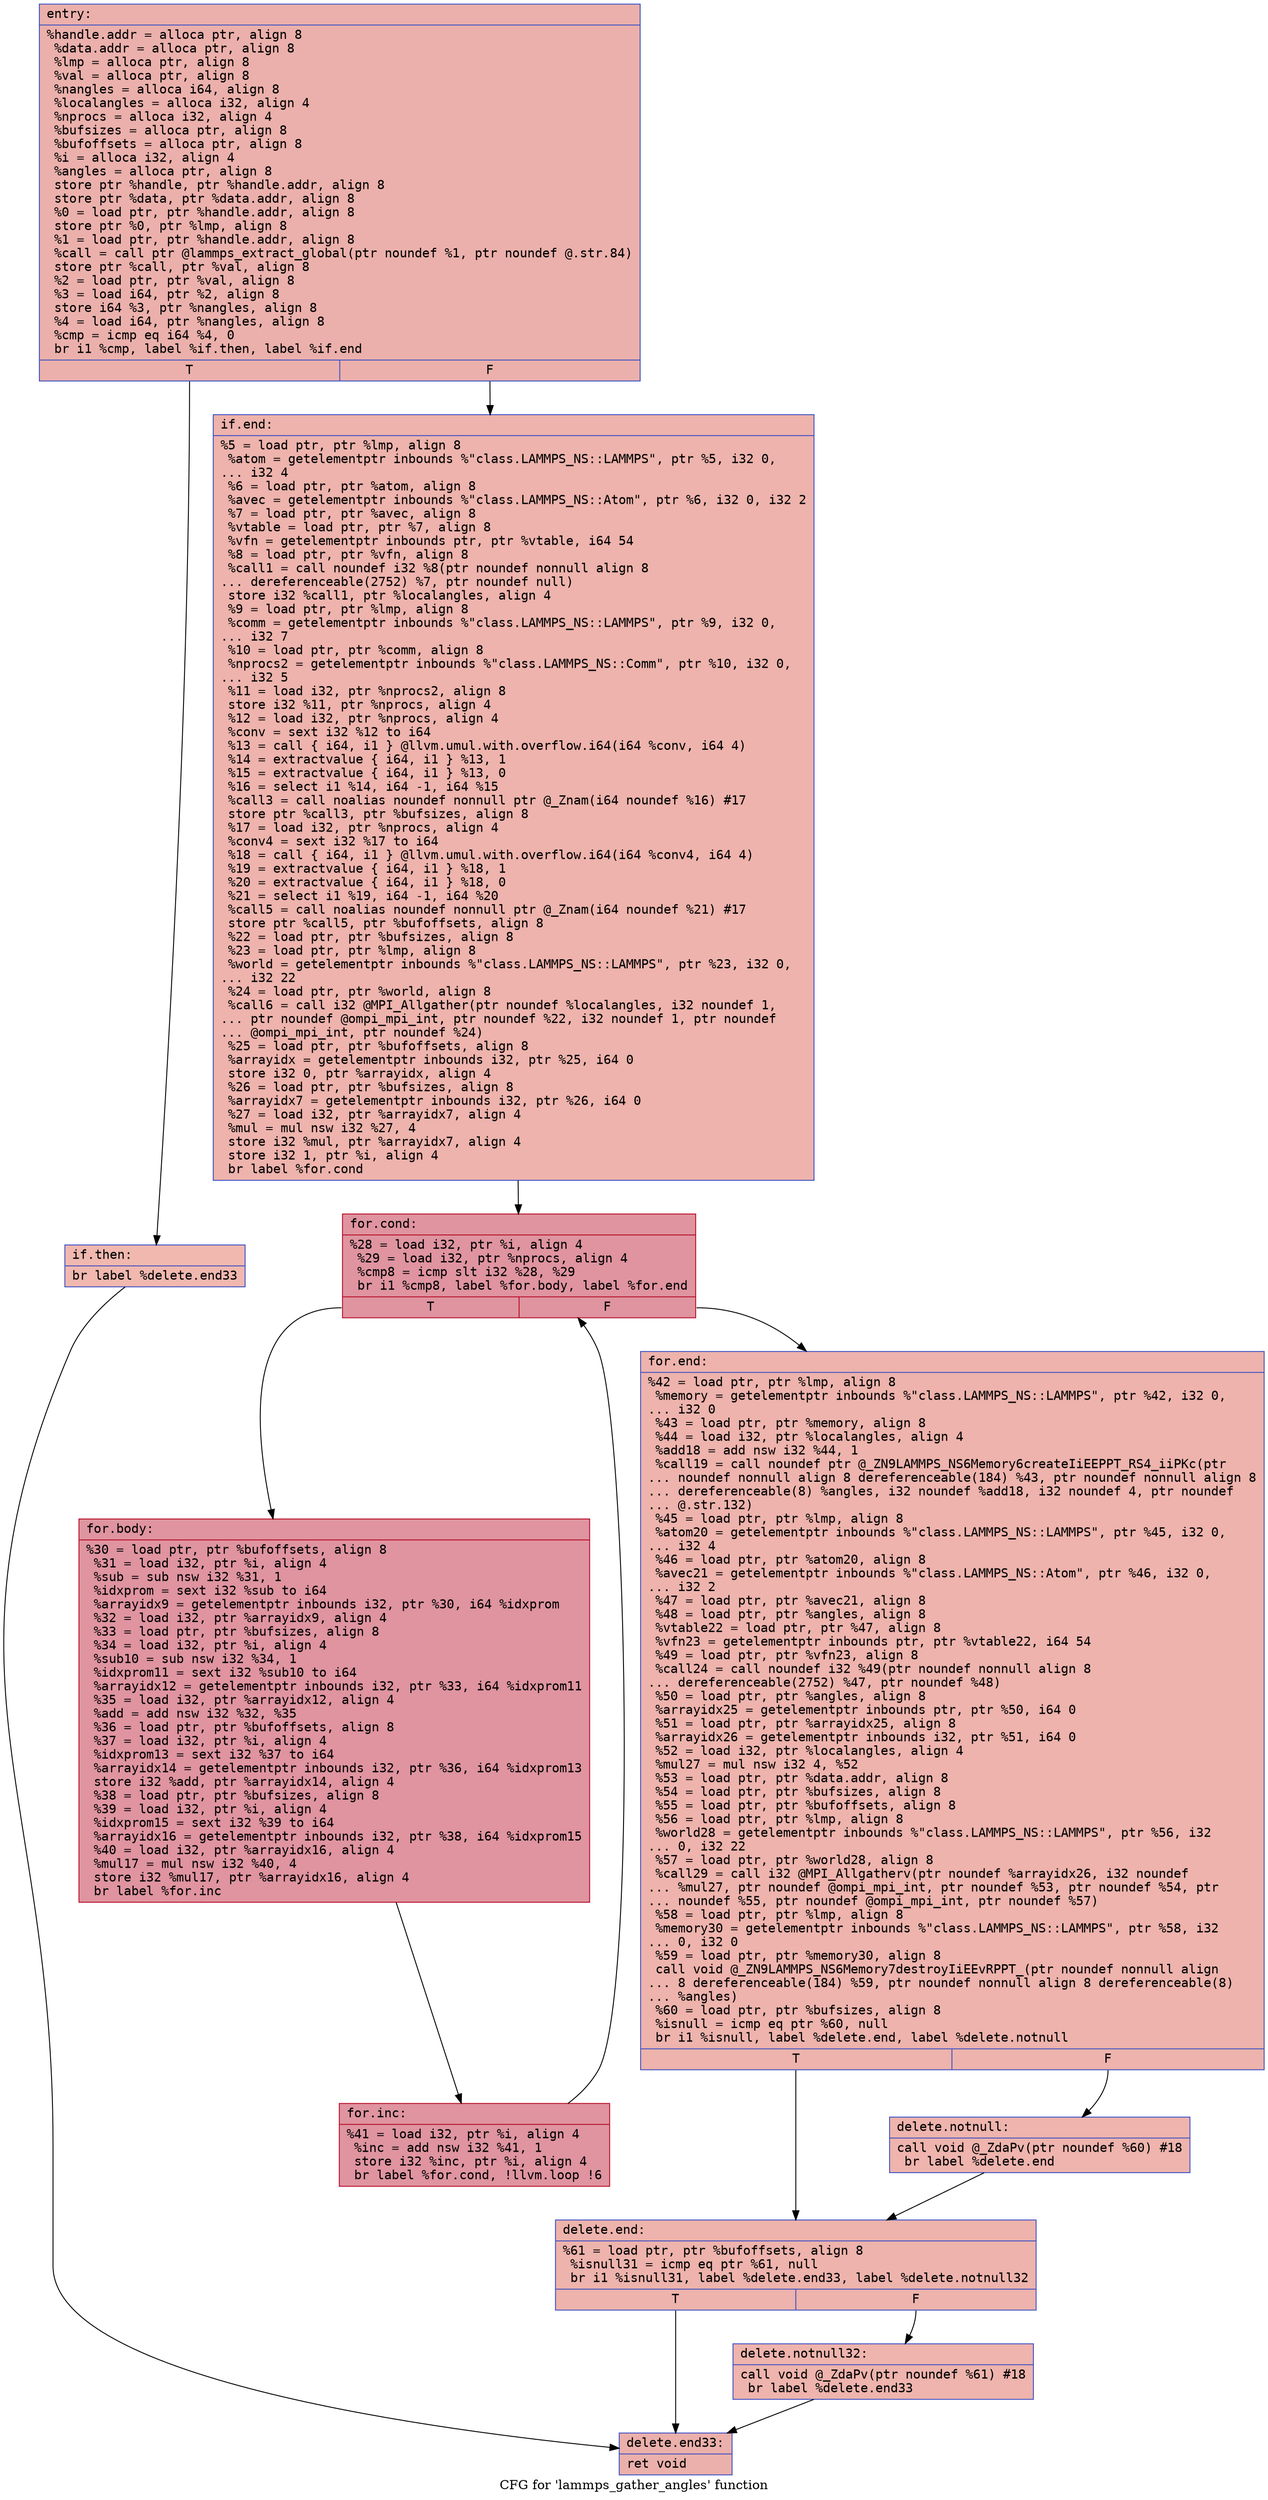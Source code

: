 digraph "CFG for 'lammps_gather_angles' function" {
	label="CFG for 'lammps_gather_angles' function";

	Node0x55bdf7f0feb0 [shape=record,color="#3d50c3ff", style=filled, fillcolor="#d24b4070" fontname="Courier",label="{entry:\l|  %handle.addr = alloca ptr, align 8\l  %data.addr = alloca ptr, align 8\l  %lmp = alloca ptr, align 8\l  %val = alloca ptr, align 8\l  %nangles = alloca i64, align 8\l  %localangles = alloca i32, align 4\l  %nprocs = alloca i32, align 4\l  %bufsizes = alloca ptr, align 8\l  %bufoffsets = alloca ptr, align 8\l  %i = alloca i32, align 4\l  %angles = alloca ptr, align 8\l  store ptr %handle, ptr %handle.addr, align 8\l  store ptr %data, ptr %data.addr, align 8\l  %0 = load ptr, ptr %handle.addr, align 8\l  store ptr %0, ptr %lmp, align 8\l  %1 = load ptr, ptr %handle.addr, align 8\l  %call = call ptr @lammps_extract_global(ptr noundef %1, ptr noundef @.str.84)\l  store ptr %call, ptr %val, align 8\l  %2 = load ptr, ptr %val, align 8\l  %3 = load i64, ptr %2, align 8\l  store i64 %3, ptr %nangles, align 8\l  %4 = load i64, ptr %nangles, align 8\l  %cmp = icmp eq i64 %4, 0\l  br i1 %cmp, label %if.then, label %if.end\l|{<s0>T|<s1>F}}"];
	Node0x55bdf7f0feb0:s0 -> Node0x55bdf7f10f60[tooltip="entry -> if.then\nProbability 37.50%" ];
	Node0x55bdf7f0feb0:s1 -> Node0x55bdf7f10fd0[tooltip="entry -> if.end\nProbability 62.50%" ];
	Node0x55bdf7f10f60 [shape=record,color="#3d50c3ff", style=filled, fillcolor="#dc5d4a70" fontname="Courier",label="{if.then:\l|  br label %delete.end33\l}"];
	Node0x55bdf7f10f60 -> Node0x55bdf7f110f0[tooltip="if.then -> delete.end33\nProbability 100.00%" ];
	Node0x55bdf7f10fd0 [shape=record,color="#3d50c3ff", style=filled, fillcolor="#d6524470" fontname="Courier",label="{if.end:\l|  %5 = load ptr, ptr %lmp, align 8\l  %atom = getelementptr inbounds %\"class.LAMMPS_NS::LAMMPS\", ptr %5, i32 0,\l... i32 4\l  %6 = load ptr, ptr %atom, align 8\l  %avec = getelementptr inbounds %\"class.LAMMPS_NS::Atom\", ptr %6, i32 0, i32 2\l  %7 = load ptr, ptr %avec, align 8\l  %vtable = load ptr, ptr %7, align 8\l  %vfn = getelementptr inbounds ptr, ptr %vtable, i64 54\l  %8 = load ptr, ptr %vfn, align 8\l  %call1 = call noundef i32 %8(ptr noundef nonnull align 8\l... dereferenceable(2752) %7, ptr noundef null)\l  store i32 %call1, ptr %localangles, align 4\l  %9 = load ptr, ptr %lmp, align 8\l  %comm = getelementptr inbounds %\"class.LAMMPS_NS::LAMMPS\", ptr %9, i32 0,\l... i32 7\l  %10 = load ptr, ptr %comm, align 8\l  %nprocs2 = getelementptr inbounds %\"class.LAMMPS_NS::Comm\", ptr %10, i32 0,\l... i32 5\l  %11 = load i32, ptr %nprocs2, align 8\l  store i32 %11, ptr %nprocs, align 4\l  %12 = load i32, ptr %nprocs, align 4\l  %conv = sext i32 %12 to i64\l  %13 = call \{ i64, i1 \} @llvm.umul.with.overflow.i64(i64 %conv, i64 4)\l  %14 = extractvalue \{ i64, i1 \} %13, 1\l  %15 = extractvalue \{ i64, i1 \} %13, 0\l  %16 = select i1 %14, i64 -1, i64 %15\l  %call3 = call noalias noundef nonnull ptr @_Znam(i64 noundef %16) #17\l  store ptr %call3, ptr %bufsizes, align 8\l  %17 = load i32, ptr %nprocs, align 4\l  %conv4 = sext i32 %17 to i64\l  %18 = call \{ i64, i1 \} @llvm.umul.with.overflow.i64(i64 %conv4, i64 4)\l  %19 = extractvalue \{ i64, i1 \} %18, 1\l  %20 = extractvalue \{ i64, i1 \} %18, 0\l  %21 = select i1 %19, i64 -1, i64 %20\l  %call5 = call noalias noundef nonnull ptr @_Znam(i64 noundef %21) #17\l  store ptr %call5, ptr %bufoffsets, align 8\l  %22 = load ptr, ptr %bufsizes, align 8\l  %23 = load ptr, ptr %lmp, align 8\l  %world = getelementptr inbounds %\"class.LAMMPS_NS::LAMMPS\", ptr %23, i32 0,\l... i32 22\l  %24 = load ptr, ptr %world, align 8\l  %call6 = call i32 @MPI_Allgather(ptr noundef %localangles, i32 noundef 1,\l... ptr noundef @ompi_mpi_int, ptr noundef %22, i32 noundef 1, ptr noundef\l... @ompi_mpi_int, ptr noundef %24)\l  %25 = load ptr, ptr %bufoffsets, align 8\l  %arrayidx = getelementptr inbounds i32, ptr %25, i64 0\l  store i32 0, ptr %arrayidx, align 4\l  %26 = load ptr, ptr %bufsizes, align 8\l  %arrayidx7 = getelementptr inbounds i32, ptr %26, i64 0\l  %27 = load i32, ptr %arrayidx7, align 4\l  %mul = mul nsw i32 %27, 4\l  store i32 %mul, ptr %arrayidx7, align 4\l  store i32 1, ptr %i, align 4\l  br label %for.cond\l}"];
	Node0x55bdf7f10fd0 -> Node0x55bdf7f13360[tooltip="if.end -> for.cond\nProbability 100.00%" ];
	Node0x55bdf7f13360 [shape=record,color="#b70d28ff", style=filled, fillcolor="#b70d2870" fontname="Courier",label="{for.cond:\l|  %28 = load i32, ptr %i, align 4\l  %29 = load i32, ptr %nprocs, align 4\l  %cmp8 = icmp slt i32 %28, %29\l  br i1 %cmp8, label %for.body, label %for.end\l|{<s0>T|<s1>F}}"];
	Node0x55bdf7f13360:s0 -> Node0x55bdf7f13600[tooltip="for.cond -> for.body\nProbability 96.88%" ];
	Node0x55bdf7f13360:s1 -> Node0x55bdf7f13680[tooltip="for.cond -> for.end\nProbability 3.12%" ];
	Node0x55bdf7f13600 [shape=record,color="#b70d28ff", style=filled, fillcolor="#b70d2870" fontname="Courier",label="{for.body:\l|  %30 = load ptr, ptr %bufoffsets, align 8\l  %31 = load i32, ptr %i, align 4\l  %sub = sub nsw i32 %31, 1\l  %idxprom = sext i32 %sub to i64\l  %arrayidx9 = getelementptr inbounds i32, ptr %30, i64 %idxprom\l  %32 = load i32, ptr %arrayidx9, align 4\l  %33 = load ptr, ptr %bufsizes, align 8\l  %34 = load i32, ptr %i, align 4\l  %sub10 = sub nsw i32 %34, 1\l  %idxprom11 = sext i32 %sub10 to i64\l  %arrayidx12 = getelementptr inbounds i32, ptr %33, i64 %idxprom11\l  %35 = load i32, ptr %arrayidx12, align 4\l  %add = add nsw i32 %32, %35\l  %36 = load ptr, ptr %bufoffsets, align 8\l  %37 = load i32, ptr %i, align 4\l  %idxprom13 = sext i32 %37 to i64\l  %arrayidx14 = getelementptr inbounds i32, ptr %36, i64 %idxprom13\l  store i32 %add, ptr %arrayidx14, align 4\l  %38 = load ptr, ptr %bufsizes, align 8\l  %39 = load i32, ptr %i, align 4\l  %idxprom15 = sext i32 %39 to i64\l  %arrayidx16 = getelementptr inbounds i32, ptr %38, i64 %idxprom15\l  %40 = load i32, ptr %arrayidx16, align 4\l  %mul17 = mul nsw i32 %40, 4\l  store i32 %mul17, ptr %arrayidx16, align 4\l  br label %for.inc\l}"];
	Node0x55bdf7f13600 -> Node0x55bdf7f11ca0[tooltip="for.body -> for.inc\nProbability 100.00%" ];
	Node0x55bdf7f11ca0 [shape=record,color="#b70d28ff", style=filled, fillcolor="#b70d2870" fontname="Courier",label="{for.inc:\l|  %41 = load i32, ptr %i, align 4\l  %inc = add nsw i32 %41, 1\l  store i32 %inc, ptr %i, align 4\l  br label %for.cond, !llvm.loop !6\l}"];
	Node0x55bdf7f11ca0 -> Node0x55bdf7f13360[tooltip="for.inc -> for.cond\nProbability 100.00%" ];
	Node0x55bdf7f13680 [shape=record,color="#3d50c3ff", style=filled, fillcolor="#d6524470" fontname="Courier",label="{for.end:\l|  %42 = load ptr, ptr %lmp, align 8\l  %memory = getelementptr inbounds %\"class.LAMMPS_NS::LAMMPS\", ptr %42, i32 0,\l... i32 0\l  %43 = load ptr, ptr %memory, align 8\l  %44 = load i32, ptr %localangles, align 4\l  %add18 = add nsw i32 %44, 1\l  %call19 = call noundef ptr @_ZN9LAMMPS_NS6Memory6createIiEEPPT_RS4_iiPKc(ptr\l... noundef nonnull align 8 dereferenceable(184) %43, ptr noundef nonnull align 8\l... dereferenceable(8) %angles, i32 noundef %add18, i32 noundef 4, ptr noundef\l... @.str.132)\l  %45 = load ptr, ptr %lmp, align 8\l  %atom20 = getelementptr inbounds %\"class.LAMMPS_NS::LAMMPS\", ptr %45, i32 0,\l... i32 4\l  %46 = load ptr, ptr %atom20, align 8\l  %avec21 = getelementptr inbounds %\"class.LAMMPS_NS::Atom\", ptr %46, i32 0,\l... i32 2\l  %47 = load ptr, ptr %avec21, align 8\l  %48 = load ptr, ptr %angles, align 8\l  %vtable22 = load ptr, ptr %47, align 8\l  %vfn23 = getelementptr inbounds ptr, ptr %vtable22, i64 54\l  %49 = load ptr, ptr %vfn23, align 8\l  %call24 = call noundef i32 %49(ptr noundef nonnull align 8\l... dereferenceable(2752) %47, ptr noundef %48)\l  %50 = load ptr, ptr %angles, align 8\l  %arrayidx25 = getelementptr inbounds ptr, ptr %50, i64 0\l  %51 = load ptr, ptr %arrayidx25, align 8\l  %arrayidx26 = getelementptr inbounds i32, ptr %51, i64 0\l  %52 = load i32, ptr %localangles, align 4\l  %mul27 = mul nsw i32 4, %52\l  %53 = load ptr, ptr %data.addr, align 8\l  %54 = load ptr, ptr %bufsizes, align 8\l  %55 = load ptr, ptr %bufoffsets, align 8\l  %56 = load ptr, ptr %lmp, align 8\l  %world28 = getelementptr inbounds %\"class.LAMMPS_NS::LAMMPS\", ptr %56, i32\l... 0, i32 22\l  %57 = load ptr, ptr %world28, align 8\l  %call29 = call i32 @MPI_Allgatherv(ptr noundef %arrayidx26, i32 noundef\l... %mul27, ptr noundef @ompi_mpi_int, ptr noundef %53, ptr noundef %54, ptr\l... noundef %55, ptr noundef @ompi_mpi_int, ptr noundef %57)\l  %58 = load ptr, ptr %lmp, align 8\l  %memory30 = getelementptr inbounds %\"class.LAMMPS_NS::LAMMPS\", ptr %58, i32\l... 0, i32 0\l  %59 = load ptr, ptr %memory30, align 8\l  call void @_ZN9LAMMPS_NS6Memory7destroyIiEEvRPPT_(ptr noundef nonnull align\l... 8 dereferenceable(184) %59, ptr noundef nonnull align 8 dereferenceable(8)\l... %angles)\l  %60 = load ptr, ptr %bufsizes, align 8\l  %isnull = icmp eq ptr %60, null\l  br i1 %isnull, label %delete.end, label %delete.notnull\l|{<s0>T|<s1>F}}"];
	Node0x55bdf7f13680:s0 -> Node0x55bdf7f17030[tooltip="for.end -> delete.end\nProbability 37.50%" ];
	Node0x55bdf7f13680:s1 -> Node0x55bdf7f17080[tooltip="for.end -> delete.notnull\nProbability 62.50%" ];
	Node0x55bdf7f17080 [shape=record,color="#3d50c3ff", style=filled, fillcolor="#d8564670" fontname="Courier",label="{delete.notnull:\l|  call void @_ZdaPv(ptr noundef %60) #18\l  br label %delete.end\l}"];
	Node0x55bdf7f17080 -> Node0x55bdf7f17030[tooltip="delete.notnull -> delete.end\nProbability 100.00%" ];
	Node0x55bdf7f17030 [shape=record,color="#3d50c3ff", style=filled, fillcolor="#d6524470" fontname="Courier",label="{delete.end:\l|  %61 = load ptr, ptr %bufoffsets, align 8\l  %isnull31 = icmp eq ptr %61, null\l  br i1 %isnull31, label %delete.end33, label %delete.notnull32\l|{<s0>T|<s1>F}}"];
	Node0x55bdf7f17030:s0 -> Node0x55bdf7f110f0[tooltip="delete.end -> delete.end33\nProbability 37.50%" ];
	Node0x55bdf7f17030:s1 -> Node0x55bdf7f17470[tooltip="delete.end -> delete.notnull32\nProbability 62.50%" ];
	Node0x55bdf7f17470 [shape=record,color="#3d50c3ff", style=filled, fillcolor="#d8564670" fontname="Courier",label="{delete.notnull32:\l|  call void @_ZdaPv(ptr noundef %61) #18\l  br label %delete.end33\l}"];
	Node0x55bdf7f17470 -> Node0x55bdf7f110f0[tooltip="delete.notnull32 -> delete.end33\nProbability 100.00%" ];
	Node0x55bdf7f110f0 [shape=record,color="#3d50c3ff", style=filled, fillcolor="#d24b4070" fontname="Courier",label="{delete.end33:\l|  ret void\l}"];
}
